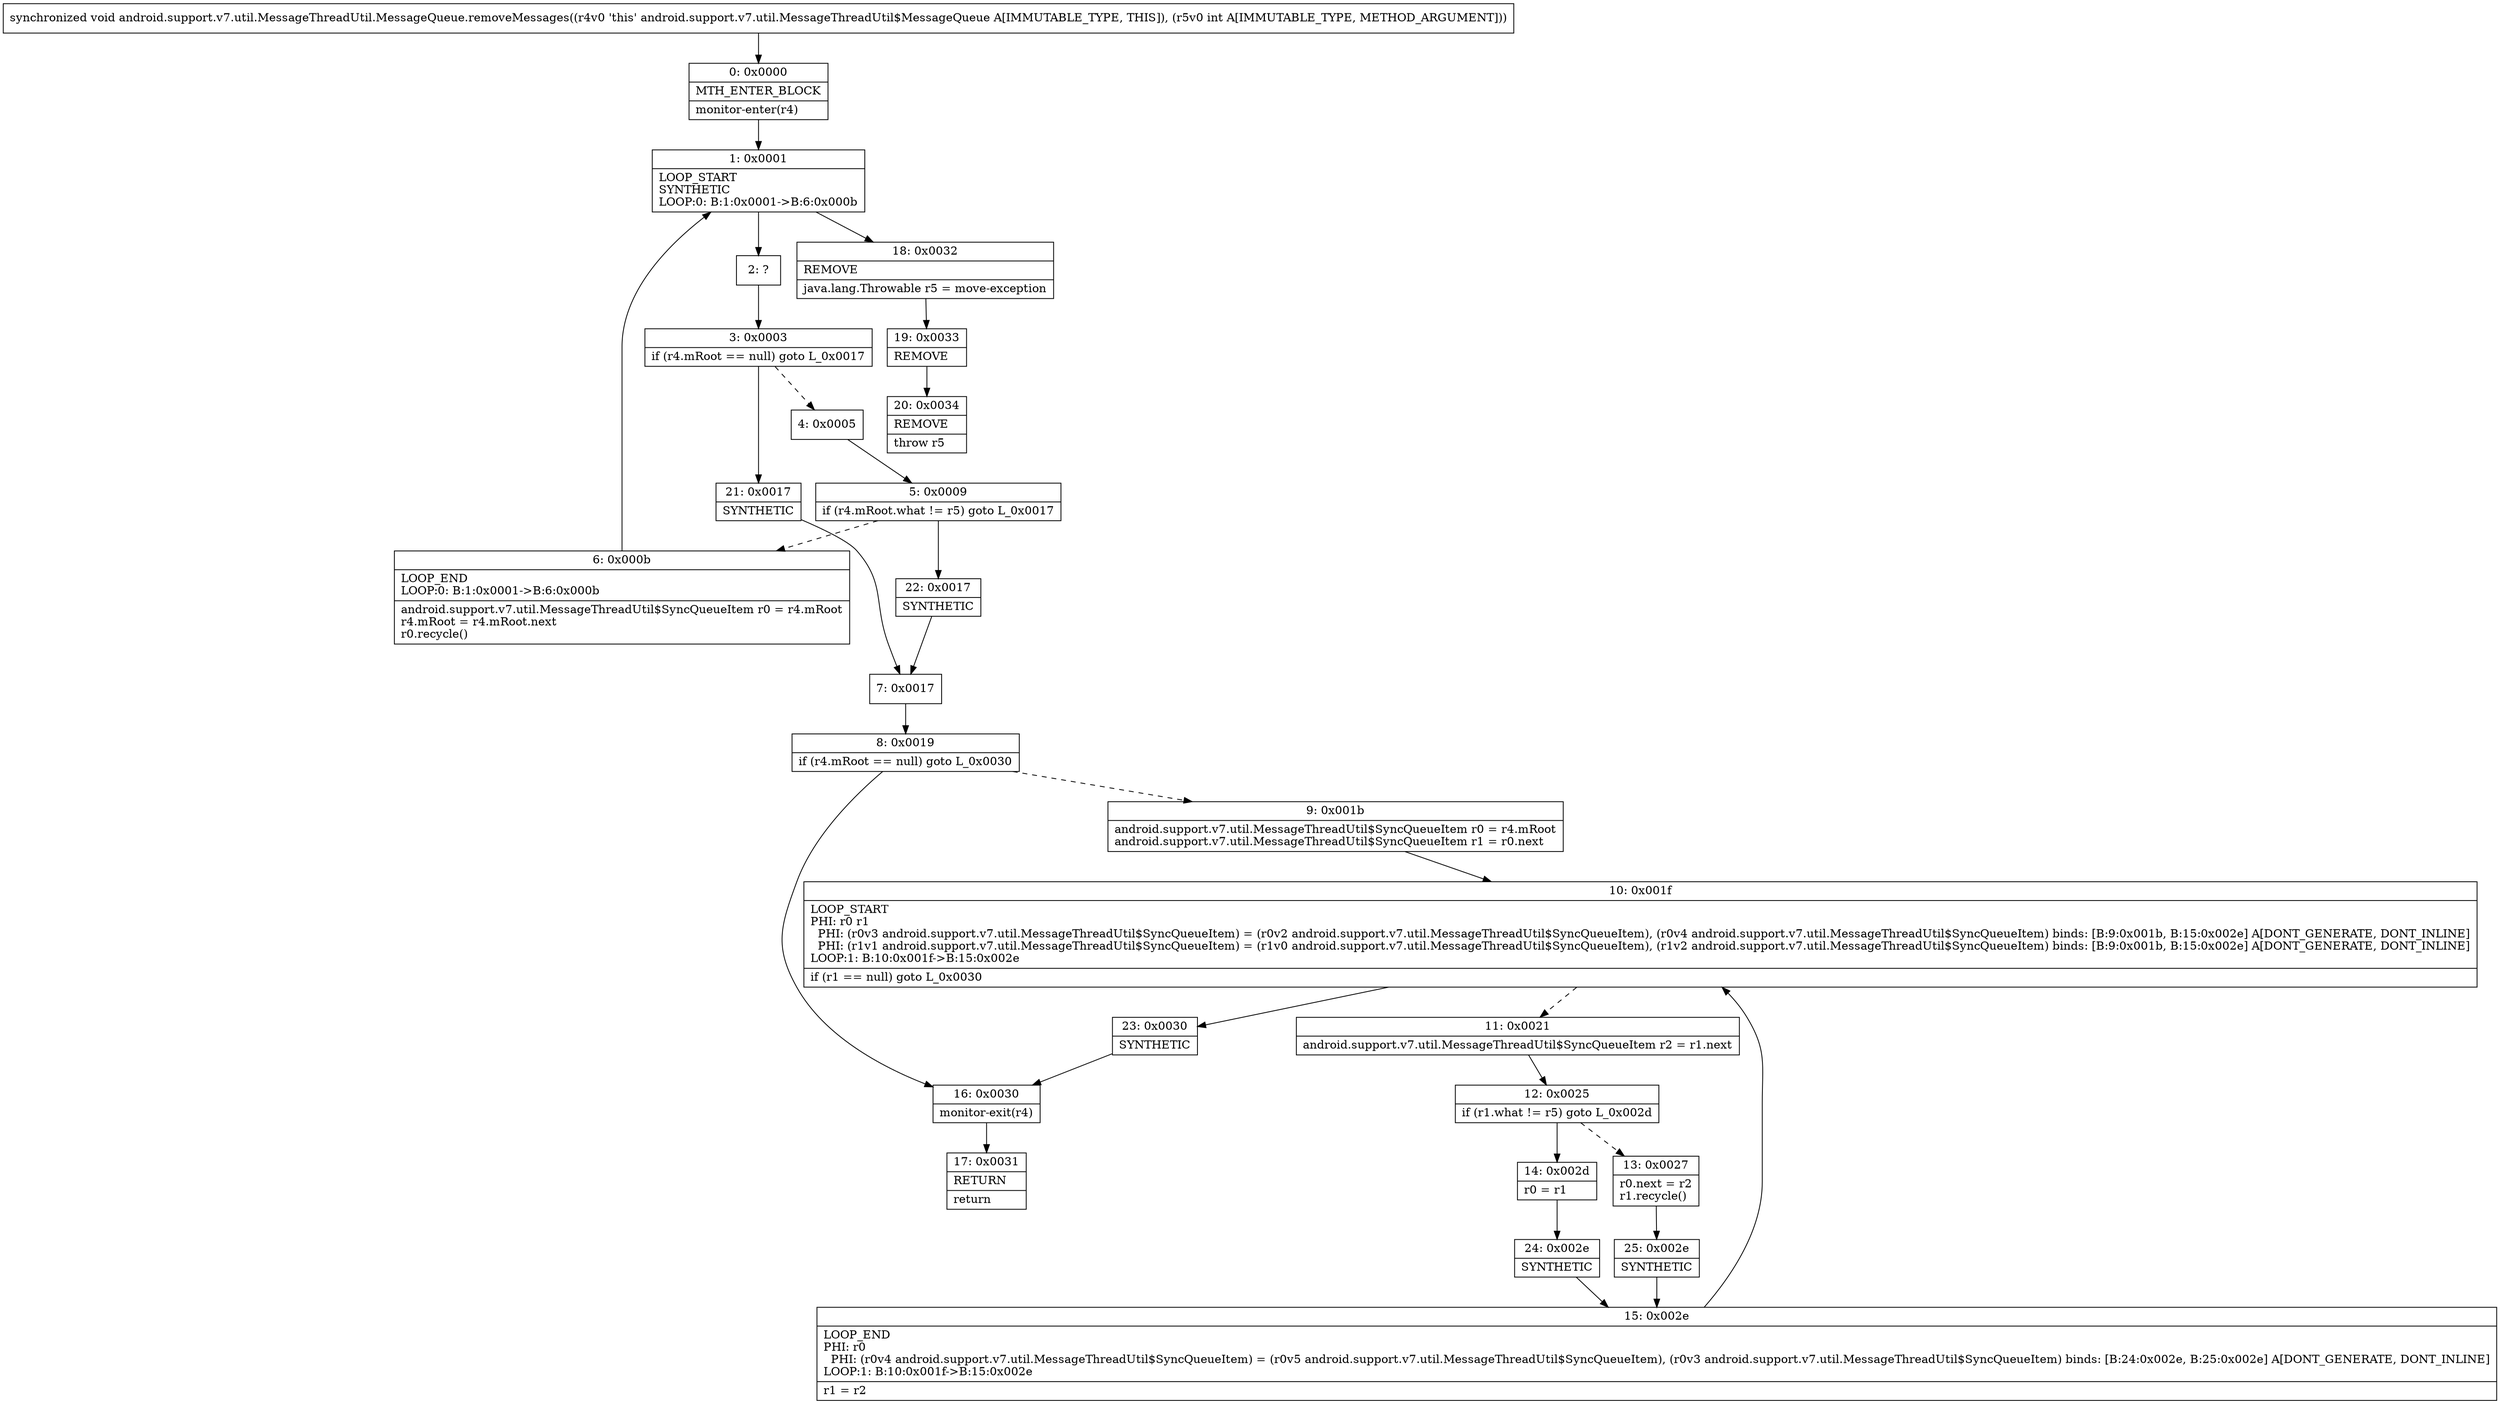 digraph "CFG forandroid.support.v7.util.MessageThreadUtil.MessageQueue.removeMessages(I)V" {
Node_0 [shape=record,label="{0\:\ 0x0000|MTH_ENTER_BLOCK\l|monitor\-enter(r4)\l}"];
Node_1 [shape=record,label="{1\:\ 0x0001|LOOP_START\lSYNTHETIC\lLOOP:0: B:1:0x0001\-\>B:6:0x000b\l}"];
Node_2 [shape=record,label="{2\:\ ?}"];
Node_3 [shape=record,label="{3\:\ 0x0003|if (r4.mRoot == null) goto L_0x0017\l}"];
Node_4 [shape=record,label="{4\:\ 0x0005}"];
Node_5 [shape=record,label="{5\:\ 0x0009|if (r4.mRoot.what != r5) goto L_0x0017\l}"];
Node_6 [shape=record,label="{6\:\ 0x000b|LOOP_END\lLOOP:0: B:1:0x0001\-\>B:6:0x000b\l|android.support.v7.util.MessageThreadUtil$SyncQueueItem r0 = r4.mRoot\lr4.mRoot = r4.mRoot.next\lr0.recycle()\l}"];
Node_7 [shape=record,label="{7\:\ 0x0017}"];
Node_8 [shape=record,label="{8\:\ 0x0019|if (r4.mRoot == null) goto L_0x0030\l}"];
Node_9 [shape=record,label="{9\:\ 0x001b|android.support.v7.util.MessageThreadUtil$SyncQueueItem r0 = r4.mRoot\landroid.support.v7.util.MessageThreadUtil$SyncQueueItem r1 = r0.next\l}"];
Node_10 [shape=record,label="{10\:\ 0x001f|LOOP_START\lPHI: r0 r1 \l  PHI: (r0v3 android.support.v7.util.MessageThreadUtil$SyncQueueItem) = (r0v2 android.support.v7.util.MessageThreadUtil$SyncQueueItem), (r0v4 android.support.v7.util.MessageThreadUtil$SyncQueueItem) binds: [B:9:0x001b, B:15:0x002e] A[DONT_GENERATE, DONT_INLINE]\l  PHI: (r1v1 android.support.v7.util.MessageThreadUtil$SyncQueueItem) = (r1v0 android.support.v7.util.MessageThreadUtil$SyncQueueItem), (r1v2 android.support.v7.util.MessageThreadUtil$SyncQueueItem) binds: [B:9:0x001b, B:15:0x002e] A[DONT_GENERATE, DONT_INLINE]\lLOOP:1: B:10:0x001f\-\>B:15:0x002e\l|if (r1 == null) goto L_0x0030\l}"];
Node_11 [shape=record,label="{11\:\ 0x0021|android.support.v7.util.MessageThreadUtil$SyncQueueItem r2 = r1.next\l}"];
Node_12 [shape=record,label="{12\:\ 0x0025|if (r1.what != r5) goto L_0x002d\l}"];
Node_13 [shape=record,label="{13\:\ 0x0027|r0.next = r2\lr1.recycle()\l}"];
Node_14 [shape=record,label="{14\:\ 0x002d|r0 = r1\l}"];
Node_15 [shape=record,label="{15\:\ 0x002e|LOOP_END\lPHI: r0 \l  PHI: (r0v4 android.support.v7.util.MessageThreadUtil$SyncQueueItem) = (r0v5 android.support.v7.util.MessageThreadUtil$SyncQueueItem), (r0v3 android.support.v7.util.MessageThreadUtil$SyncQueueItem) binds: [B:24:0x002e, B:25:0x002e] A[DONT_GENERATE, DONT_INLINE]\lLOOP:1: B:10:0x001f\-\>B:15:0x002e\l|r1 = r2\l}"];
Node_16 [shape=record,label="{16\:\ 0x0030|monitor\-exit(r4)\l}"];
Node_17 [shape=record,label="{17\:\ 0x0031|RETURN\l|return\l}"];
Node_18 [shape=record,label="{18\:\ 0x0032|REMOVE\l|java.lang.Throwable r5 = move\-exception\l}"];
Node_19 [shape=record,label="{19\:\ 0x0033|REMOVE\l}"];
Node_20 [shape=record,label="{20\:\ 0x0034|REMOVE\l|throw r5\l}"];
Node_21 [shape=record,label="{21\:\ 0x0017|SYNTHETIC\l}"];
Node_22 [shape=record,label="{22\:\ 0x0017|SYNTHETIC\l}"];
Node_23 [shape=record,label="{23\:\ 0x0030|SYNTHETIC\l}"];
Node_24 [shape=record,label="{24\:\ 0x002e|SYNTHETIC\l}"];
Node_25 [shape=record,label="{25\:\ 0x002e|SYNTHETIC\l}"];
MethodNode[shape=record,label="{synchronized void android.support.v7.util.MessageThreadUtil.MessageQueue.removeMessages((r4v0 'this' android.support.v7.util.MessageThreadUtil$MessageQueue A[IMMUTABLE_TYPE, THIS]), (r5v0 int A[IMMUTABLE_TYPE, METHOD_ARGUMENT])) }"];
MethodNode -> Node_0;
Node_0 -> Node_1;
Node_1 -> Node_2;
Node_1 -> Node_18;
Node_2 -> Node_3;
Node_3 -> Node_4[style=dashed];
Node_3 -> Node_21;
Node_4 -> Node_5;
Node_5 -> Node_6[style=dashed];
Node_5 -> Node_22;
Node_6 -> Node_1;
Node_7 -> Node_8;
Node_8 -> Node_9[style=dashed];
Node_8 -> Node_16;
Node_9 -> Node_10;
Node_10 -> Node_11[style=dashed];
Node_10 -> Node_23;
Node_11 -> Node_12;
Node_12 -> Node_13[style=dashed];
Node_12 -> Node_14;
Node_13 -> Node_25;
Node_14 -> Node_24;
Node_15 -> Node_10;
Node_16 -> Node_17;
Node_18 -> Node_19;
Node_19 -> Node_20;
Node_21 -> Node_7;
Node_22 -> Node_7;
Node_23 -> Node_16;
Node_24 -> Node_15;
Node_25 -> Node_15;
}

